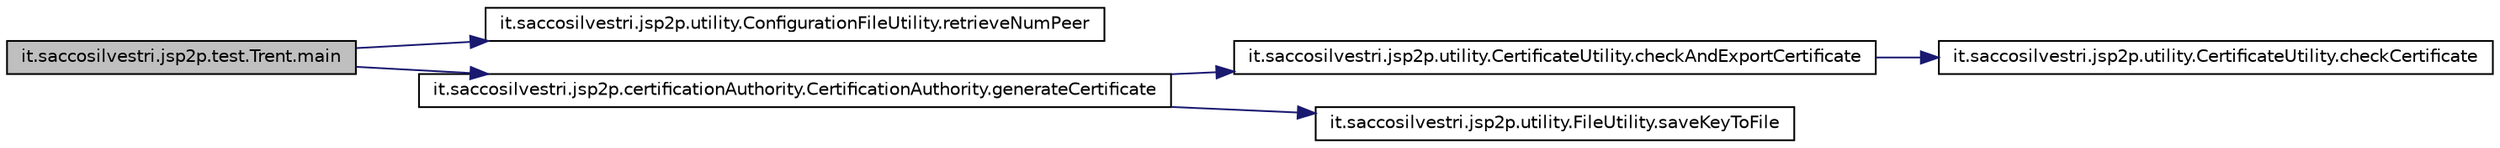 digraph G
{
  edge [fontname="Helvetica",fontsize="10",labelfontname="Helvetica",labelfontsize="10"];
  node [fontname="Helvetica",fontsize="10",shape=record];
  rankdir="LR";
  Node1 [label="it.saccosilvestri.jsp2p.test.Trent.main",height=0.2,width=0.4,color="black", fillcolor="grey75", style="filled" fontcolor="black"];
  Node1 -> Node2 [color="midnightblue",fontsize="10",style="solid",fontname="Helvetica"];
  Node2 [label="it.saccosilvestri.jsp2p.utility.ConfigurationFileUtility.retrieveNumPeer",height=0.2,width=0.4,color="black", fillcolor="white", style="filled",URL="$classit_1_1saccosilvestri_1_1jsp2p_1_1utility_1_1_configuration_file_utility.html#a0358e912d7a2e9d8f9ffe6f94985b9ee",tooltip="Legge il file di configurazione passato come argomento e ritorna il valore di NUM_PEER in esso conten..."];
  Node1 -> Node3 [color="midnightblue",fontsize="10",style="solid",fontname="Helvetica"];
  Node3 [label="it.saccosilvestri.jsp2p.certificationAuthority.CertificationAuthority.generateCertificate",height=0.2,width=0.4,color="black", fillcolor="white", style="filled",URL="$classit_1_1saccosilvestri_1_1jsp2p_1_1certification_authority_1_1_certification_authority.html#acac40170eef762342866fedbee961113",tooltip="Genera la chiava pubblica, la chiave privata ed il certificato per il peer i-esimo, firmato dalla CA."];
  Node3 -> Node4 [color="midnightblue",fontsize="10",style="solid",fontname="Helvetica"];
  Node4 [label="it.saccosilvestri.jsp2p.utility.CertificateUtility.checkAndExportCertificate",height=0.2,width=0.4,color="black", fillcolor="white", style="filled",URL="$classit_1_1saccosilvestri_1_1jsp2p_1_1utility_1_1_certificate_utility.html#ae7d954ab296416a70fad0d335d1168f2",tooltip="Controlla validita&#39; e scandenza del certificato."];
  Node4 -> Node5 [color="midnightblue",fontsize="10",style="solid",fontname="Helvetica"];
  Node5 [label="it.saccosilvestri.jsp2p.utility.CertificateUtility.checkCertificate",height=0.2,width=0.4,color="black", fillcolor="white", style="filled",URL="$classit_1_1saccosilvestri_1_1jsp2p_1_1utility_1_1_certificate_utility.html#aab387b79ca2c81278dd91c33fd4419cf",tooltip="Controlla validita&#39; e scandenza del certificato."];
  Node3 -> Node6 [color="midnightblue",fontsize="10",style="solid",fontname="Helvetica"];
  Node6 [label="it.saccosilvestri.jsp2p.utility.FileUtility.saveKeyToFile",height=0.2,width=0.4,color="black", fillcolor="white", style="filled",URL="$classit_1_1saccosilvestri_1_1jsp2p_1_1utility_1_1_file_utility.html#aab13a11d048dd52812c8b3b5c9193ffe",tooltip="Salva una chiave su file."];
}
